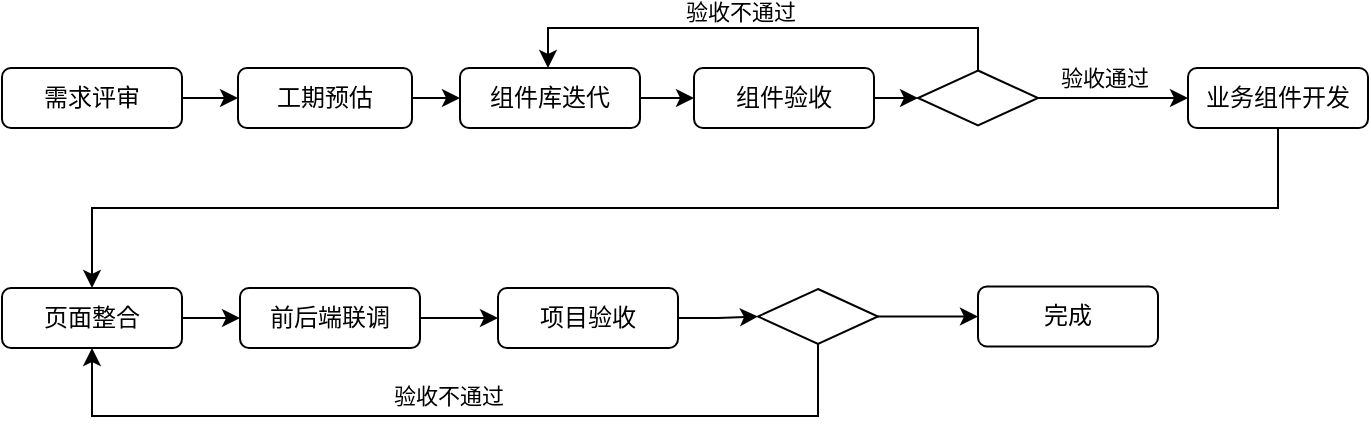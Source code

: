 <mxfile version="24.2.7" type="github">
  <diagram id="C5RBs43oDa-KdzZeNtuy" name="Page-1">
    <mxGraphModel dx="1291" dy="646" grid="1" gridSize="10" guides="1" tooltips="1" connect="1" arrows="1" fold="1" page="1" pageScale="1" pageWidth="827" pageHeight="1169" math="0" shadow="0">
      <root>
        <mxCell id="WIyWlLk6GJQsqaUBKTNV-0" />
        <mxCell id="WIyWlLk6GJQsqaUBKTNV-1" parent="WIyWlLk6GJQsqaUBKTNV-0" />
        <mxCell id="Yi7EaOiz9kuQJB8V7nBB-55" style="edgeStyle=orthogonalEdgeStyle;rounded=0;orthogonalLoop=1;jettySize=auto;html=1;exitX=1;exitY=0.5;exitDx=0;exitDy=0;entryX=0;entryY=0.5;entryDx=0;entryDy=0;" edge="1" parent="WIyWlLk6GJQsqaUBKTNV-1" source="WIyWlLk6GJQsqaUBKTNV-3" target="Yi7EaOiz9kuQJB8V7nBB-4">
          <mxGeometry relative="1" as="geometry" />
        </mxCell>
        <mxCell id="WIyWlLk6GJQsqaUBKTNV-3" value="&lt;span style=&quot;caret-color: rgb(0, 0, 0); font-family: -webkit-standard; text-align: start; text-size-adjust: auto;&quot;&gt;&lt;font style=&quot;font-size: 12px;&quot;&gt;需求评审&lt;/font&gt;&lt;/span&gt;" style="rounded=1;whiteSpace=wrap;html=1;fontSize=12;glass=0;strokeWidth=1;shadow=0;" parent="WIyWlLk6GJQsqaUBKTNV-1" vertex="1">
          <mxGeometry x="22" y="150" width="90" height="30" as="geometry" />
        </mxCell>
        <mxCell id="Yi7EaOiz9kuQJB8V7nBB-12" style="edgeStyle=orthogonalEdgeStyle;rounded=0;orthogonalLoop=1;jettySize=auto;html=1;entryX=0;entryY=0.5;entryDx=0;entryDy=0;" edge="1" parent="WIyWlLk6GJQsqaUBKTNV-1" source="Yi7EaOiz9kuQJB8V7nBB-3" target="Yi7EaOiz9kuQJB8V7nBB-23">
          <mxGeometry relative="1" as="geometry">
            <mxPoint x="396" y="164.25" as="targetPoint" />
          </mxGeometry>
        </mxCell>
        <mxCell id="Yi7EaOiz9kuQJB8V7nBB-3" value="&lt;span style=&quot;font-family: -webkit-standard; text-align: start; caret-color: rgb(0, 0, 0);&quot;&gt;&lt;font style=&quot;font-size: 12px;&quot;&gt;组件库迭代&lt;/font&gt;&lt;/span&gt;" style="rounded=1;whiteSpace=wrap;html=1;fontSize=12;glass=0;strokeWidth=1;shadow=0;" vertex="1" parent="WIyWlLk6GJQsqaUBKTNV-1">
          <mxGeometry x="251" y="150" width="90" height="30" as="geometry" />
        </mxCell>
        <mxCell id="Yi7EaOiz9kuQJB8V7nBB-11" style="edgeStyle=orthogonalEdgeStyle;rounded=0;orthogonalLoop=1;jettySize=auto;html=1;entryX=0;entryY=0.5;entryDx=0;entryDy=0;" edge="1" parent="WIyWlLk6GJQsqaUBKTNV-1" source="Yi7EaOiz9kuQJB8V7nBB-4" target="Yi7EaOiz9kuQJB8V7nBB-3">
          <mxGeometry relative="1" as="geometry" />
        </mxCell>
        <mxCell id="Yi7EaOiz9kuQJB8V7nBB-4" value="&lt;span style=&quot;font-family: -webkit-standard; text-align: start; caret-color: rgb(0, 0, 0);&quot;&gt;&lt;font style=&quot;font-size: 12px;&quot;&gt;工期预估&lt;/font&gt;&lt;/span&gt;" style="rounded=1;whiteSpace=wrap;html=1;fontSize=12;glass=0;strokeWidth=1;shadow=0;" vertex="1" parent="WIyWlLk6GJQsqaUBKTNV-1">
          <mxGeometry x="140" y="150" width="87" height="30" as="geometry" />
        </mxCell>
        <mxCell id="Yi7EaOiz9kuQJB8V7nBB-17" style="edgeStyle=orthogonalEdgeStyle;rounded=0;orthogonalLoop=1;jettySize=auto;html=1;entryX=0;entryY=0.5;entryDx=0;entryDy=0;exitX=1;exitY=0.5;exitDx=0;exitDy=0;" edge="1" parent="WIyWlLk6GJQsqaUBKTNV-1" source="Yi7EaOiz9kuQJB8V7nBB-23" target="Yi7EaOiz9kuQJB8V7nBB-37">
          <mxGeometry relative="1" as="geometry">
            <mxPoint x="499.981" y="164.241" as="sourcePoint" />
          </mxGeometry>
        </mxCell>
        <mxCell id="Yi7EaOiz9kuQJB8V7nBB-48" style="edgeStyle=orthogonalEdgeStyle;rounded=0;orthogonalLoop=1;jettySize=auto;html=1;entryX=0.5;entryY=0;entryDx=0;entryDy=0;exitX=0.5;exitY=1;exitDx=0;exitDy=0;" edge="1" parent="WIyWlLk6GJQsqaUBKTNV-1" source="Yi7EaOiz9kuQJB8V7nBB-14" target="Yi7EaOiz9kuQJB8V7nBB-18">
          <mxGeometry relative="1" as="geometry">
            <mxPoint x="640" y="180" as="sourcePoint" />
            <mxPoint x="47" y="260" as="targetPoint" />
            <Array as="points">
              <mxPoint x="660" y="220" />
              <mxPoint x="67" y="220" />
            </Array>
          </mxGeometry>
        </mxCell>
        <mxCell id="Yi7EaOiz9kuQJB8V7nBB-14" value="&lt;span style=&quot;font-family: -webkit-standard; text-align: start; caret-color: rgb(0, 0, 0);&quot;&gt;&lt;font style=&quot;font-size: 12px;&quot;&gt;业务组件开发&lt;/font&gt;&lt;/span&gt;" style="rounded=1;whiteSpace=wrap;html=1;fontSize=12;glass=0;strokeWidth=1;shadow=0;" vertex="1" parent="WIyWlLk6GJQsqaUBKTNV-1">
          <mxGeometry x="615" y="150" width="90" height="30" as="geometry" />
        </mxCell>
        <mxCell id="Yi7EaOiz9kuQJB8V7nBB-21" style="edgeStyle=orthogonalEdgeStyle;rounded=0;orthogonalLoop=1;jettySize=auto;html=1;entryX=0;entryY=0.5;entryDx=0;entryDy=0;" edge="1" parent="WIyWlLk6GJQsqaUBKTNV-1" source="Yi7EaOiz9kuQJB8V7nBB-18" target="Yi7EaOiz9kuQJB8V7nBB-19">
          <mxGeometry relative="1" as="geometry" />
        </mxCell>
        <mxCell id="Yi7EaOiz9kuQJB8V7nBB-18" value="&lt;span style=&quot;font-family: -webkit-standard; text-align: start; caret-color: rgb(0, 0, 0);&quot;&gt;&lt;font style=&quot;font-size: 12px;&quot;&gt;页面整合&lt;/font&gt;&lt;/span&gt;" style="rounded=1;whiteSpace=wrap;html=1;fontSize=12;glass=0;strokeWidth=1;shadow=0;" vertex="1" parent="WIyWlLk6GJQsqaUBKTNV-1">
          <mxGeometry x="22" y="260" width="90" height="30" as="geometry" />
        </mxCell>
        <mxCell id="Yi7EaOiz9kuQJB8V7nBB-60" style="edgeStyle=orthogonalEdgeStyle;rounded=0;orthogonalLoop=1;jettySize=auto;html=1;exitX=1;exitY=0.5;exitDx=0;exitDy=0;entryX=0;entryY=0.5;entryDx=0;entryDy=0;" edge="1" parent="WIyWlLk6GJQsqaUBKTNV-1" source="Yi7EaOiz9kuQJB8V7nBB-19" target="Yi7EaOiz9kuQJB8V7nBB-59">
          <mxGeometry relative="1" as="geometry" />
        </mxCell>
        <mxCell id="Yi7EaOiz9kuQJB8V7nBB-19" value="&lt;span style=&quot;font-family: -webkit-standard; text-align: start; caret-color: rgb(0, 0, 0);&quot;&gt;&lt;font style=&quot;font-size: 12px;&quot;&gt;前后端联调&lt;/font&gt;&lt;/span&gt;" style="rounded=1;whiteSpace=wrap;html=1;fontSize=12;glass=0;strokeWidth=1;shadow=0;" vertex="1" parent="WIyWlLk6GJQsqaUBKTNV-1">
          <mxGeometry x="141" y="260" width="90" height="30" as="geometry" />
        </mxCell>
        <mxCell id="Yi7EaOiz9kuQJB8V7nBB-52" style="edgeStyle=orthogonalEdgeStyle;rounded=0;orthogonalLoop=1;jettySize=auto;html=1;exitX=0.5;exitY=1;exitDx=0;exitDy=0;entryX=0.5;entryY=1;entryDx=0;entryDy=0;" edge="1" parent="WIyWlLk6GJQsqaUBKTNV-1" source="Yi7EaOiz9kuQJB8V7nBB-22">
          <mxGeometry relative="1" as="geometry">
            <mxPoint x="67" y="290" as="targetPoint" />
            <mxPoint x="307.77" y="300" as="sourcePoint" />
            <Array as="points">
              <mxPoint x="430" y="324" />
              <mxPoint x="67" y="324" />
            </Array>
          </mxGeometry>
        </mxCell>
        <mxCell id="Yi7EaOiz9kuQJB8V7nBB-53" value="验收不通过" style="edgeLabel;html=1;align=center;verticalAlign=middle;resizable=0;points=[];" vertex="1" connectable="0" parent="Yi7EaOiz9kuQJB8V7nBB-52">
          <mxGeometry x="-0.019" y="4" relative="1" as="geometry">
            <mxPoint x="-9" y="-14" as="offset" />
          </mxGeometry>
        </mxCell>
        <mxCell id="Yi7EaOiz9kuQJB8V7nBB-62" style="edgeStyle=orthogonalEdgeStyle;rounded=0;orthogonalLoop=1;jettySize=auto;html=1;entryX=0;entryY=0.5;entryDx=0;entryDy=0;" edge="1" parent="WIyWlLk6GJQsqaUBKTNV-1" source="Yi7EaOiz9kuQJB8V7nBB-22" target="Yi7EaOiz9kuQJB8V7nBB-47">
          <mxGeometry relative="1" as="geometry" />
        </mxCell>
        <mxCell id="Yi7EaOiz9kuQJB8V7nBB-22" value="" style="rhombus;whiteSpace=wrap;html=1;shadow=0;fontFamily=Helvetica;fontSize=12;align=center;strokeWidth=1;spacing=6;spacingTop=-4;" vertex="1" parent="WIyWlLk6GJQsqaUBKTNV-1">
          <mxGeometry x="400" y="260.5" width="60" height="27.5" as="geometry" />
        </mxCell>
        <mxCell id="Yi7EaOiz9kuQJB8V7nBB-23" value="&lt;span style=&quot;caret-color: rgb(0, 0, 0); font-family: -webkit-standard; text-align: start; text-size-adjust: auto;&quot;&gt;&lt;font style=&quot;font-size: 12px;&quot;&gt;组件验收&lt;/font&gt;&lt;/span&gt;" style="rounded=1;whiteSpace=wrap;html=1;fontSize=12;glass=0;strokeWidth=1;shadow=0;" vertex="1" parent="WIyWlLk6GJQsqaUBKTNV-1">
          <mxGeometry x="368" y="150" width="90" height="30" as="geometry" />
        </mxCell>
        <mxCell id="Yi7EaOiz9kuQJB8V7nBB-42" style="edgeStyle=orthogonalEdgeStyle;rounded=0;orthogonalLoop=1;jettySize=auto;html=1;" edge="1" parent="WIyWlLk6GJQsqaUBKTNV-1" source="Yi7EaOiz9kuQJB8V7nBB-37">
          <mxGeometry relative="1" as="geometry">
            <mxPoint x="295" y="150" as="targetPoint" />
            <Array as="points">
              <mxPoint x="510" y="130" />
              <mxPoint x="295" y="130" />
              <mxPoint x="295" y="150" />
            </Array>
          </mxGeometry>
        </mxCell>
        <mxCell id="Yi7EaOiz9kuQJB8V7nBB-43" value="验收不通过" style="edgeLabel;html=1;align=center;verticalAlign=middle;resizable=0;points=[];" vertex="1" connectable="0" parent="Yi7EaOiz9kuQJB8V7nBB-42">
          <mxGeometry x="0.102" relative="1" as="geometry">
            <mxPoint y="-8" as="offset" />
          </mxGeometry>
        </mxCell>
        <mxCell id="Yi7EaOiz9kuQJB8V7nBB-45" style="edgeStyle=orthogonalEdgeStyle;rounded=0;orthogonalLoop=1;jettySize=auto;html=1;entryX=0;entryY=0.5;entryDx=0;entryDy=0;" edge="1" parent="WIyWlLk6GJQsqaUBKTNV-1" source="Yi7EaOiz9kuQJB8V7nBB-37" target="Yi7EaOiz9kuQJB8V7nBB-14">
          <mxGeometry relative="1" as="geometry" />
        </mxCell>
        <mxCell id="Yi7EaOiz9kuQJB8V7nBB-46" value="验收通过" style="edgeLabel;html=1;align=center;verticalAlign=middle;resizable=0;points=[];" vertex="1" connectable="0" parent="Yi7EaOiz9kuQJB8V7nBB-45">
          <mxGeometry x="-0.296" y="-2" relative="1" as="geometry">
            <mxPoint x="6" y="-12" as="offset" />
          </mxGeometry>
        </mxCell>
        <mxCell id="Yi7EaOiz9kuQJB8V7nBB-37" value="" style="rhombus;whiteSpace=wrap;html=1;shadow=0;fontFamily=Helvetica;fontSize=12;align=center;strokeWidth=1;spacing=6;spacingTop=-4;" vertex="1" parent="WIyWlLk6GJQsqaUBKTNV-1">
          <mxGeometry x="480" y="151.25" width="60" height="27.5" as="geometry" />
        </mxCell>
        <mxCell id="Yi7EaOiz9kuQJB8V7nBB-47" value="&lt;span style=&quot;font-family: -webkit-standard; text-align: start; caret-color: rgb(0, 0, 0);&quot;&gt;&lt;font style=&quot;font-size: 12px;&quot;&gt;完成&lt;/font&gt;&lt;/span&gt;" style="rounded=1;whiteSpace=wrap;html=1;fontSize=12;glass=0;strokeWidth=1;shadow=0;" vertex="1" parent="WIyWlLk6GJQsqaUBKTNV-1">
          <mxGeometry x="510" y="259.25" width="90" height="30" as="geometry" />
        </mxCell>
        <mxCell id="Yi7EaOiz9kuQJB8V7nBB-61" style="edgeStyle=orthogonalEdgeStyle;rounded=0;orthogonalLoop=1;jettySize=auto;html=1;entryX=0;entryY=0.5;entryDx=0;entryDy=0;" edge="1" parent="WIyWlLk6GJQsqaUBKTNV-1" source="Yi7EaOiz9kuQJB8V7nBB-59" target="Yi7EaOiz9kuQJB8V7nBB-22">
          <mxGeometry relative="1" as="geometry" />
        </mxCell>
        <mxCell id="Yi7EaOiz9kuQJB8V7nBB-59" value="&lt;div style=&quot;text-align: start;&quot;&gt;&lt;span style=&quot;background-color: initial;&quot;&gt;&lt;font face=&quot;-webkit-standard&quot;&gt;项目&lt;/font&gt;&lt;/span&gt;&lt;span style=&quot;font-family: -webkit-standard; background-color: initial;&quot;&gt;验收&lt;/span&gt;&lt;/div&gt;" style="rounded=1;whiteSpace=wrap;html=1;fontSize=12;glass=0;strokeWidth=1;shadow=0;" vertex="1" parent="WIyWlLk6GJQsqaUBKTNV-1">
          <mxGeometry x="270" y="260" width="90" height="30" as="geometry" />
        </mxCell>
      </root>
    </mxGraphModel>
  </diagram>
</mxfile>

